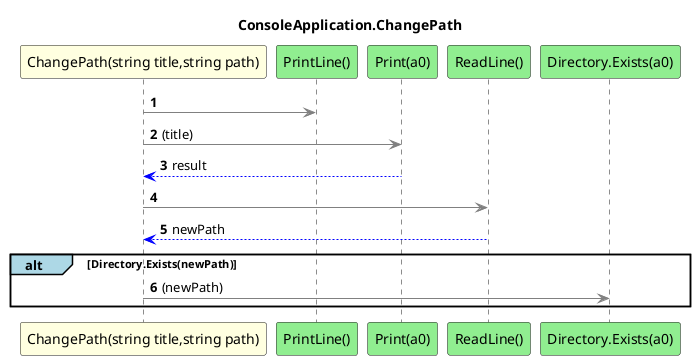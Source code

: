 @startuml ConsoleApplication.ChangePath
title ConsoleApplication.ChangePath
participant "ChangePath(string title,string path)" as ChangePath_p0_p1 #LightYellow
participant "PrintLine()" as PrintLine #LightGreen
participant "Print(a0)" as Print_a0 #LightGreen
participant "ReadLine()" as ReadLine #LightGreen
participant "Directory.Exists(a0)" as Directory_Exists_a0 #LightGreen
autonumber
ChangePath_p0_p1 -[#grey]> PrintLine
ChangePath_p0_p1 -[#grey]> Print_a0 : (title)
Print_a0 -[#blue]-> ChangePath_p0_p1 : result
ChangePath_p0_p1 -[#grey]> ReadLine
ReadLine -[#blue]-> ChangePath_p0_p1 : newPath
alt#LightBlue Directory.Exists(newPath)
    ChangePath_p0_p1 -[#grey]> Directory_Exists_a0 : (newPath)
end
@enduml
